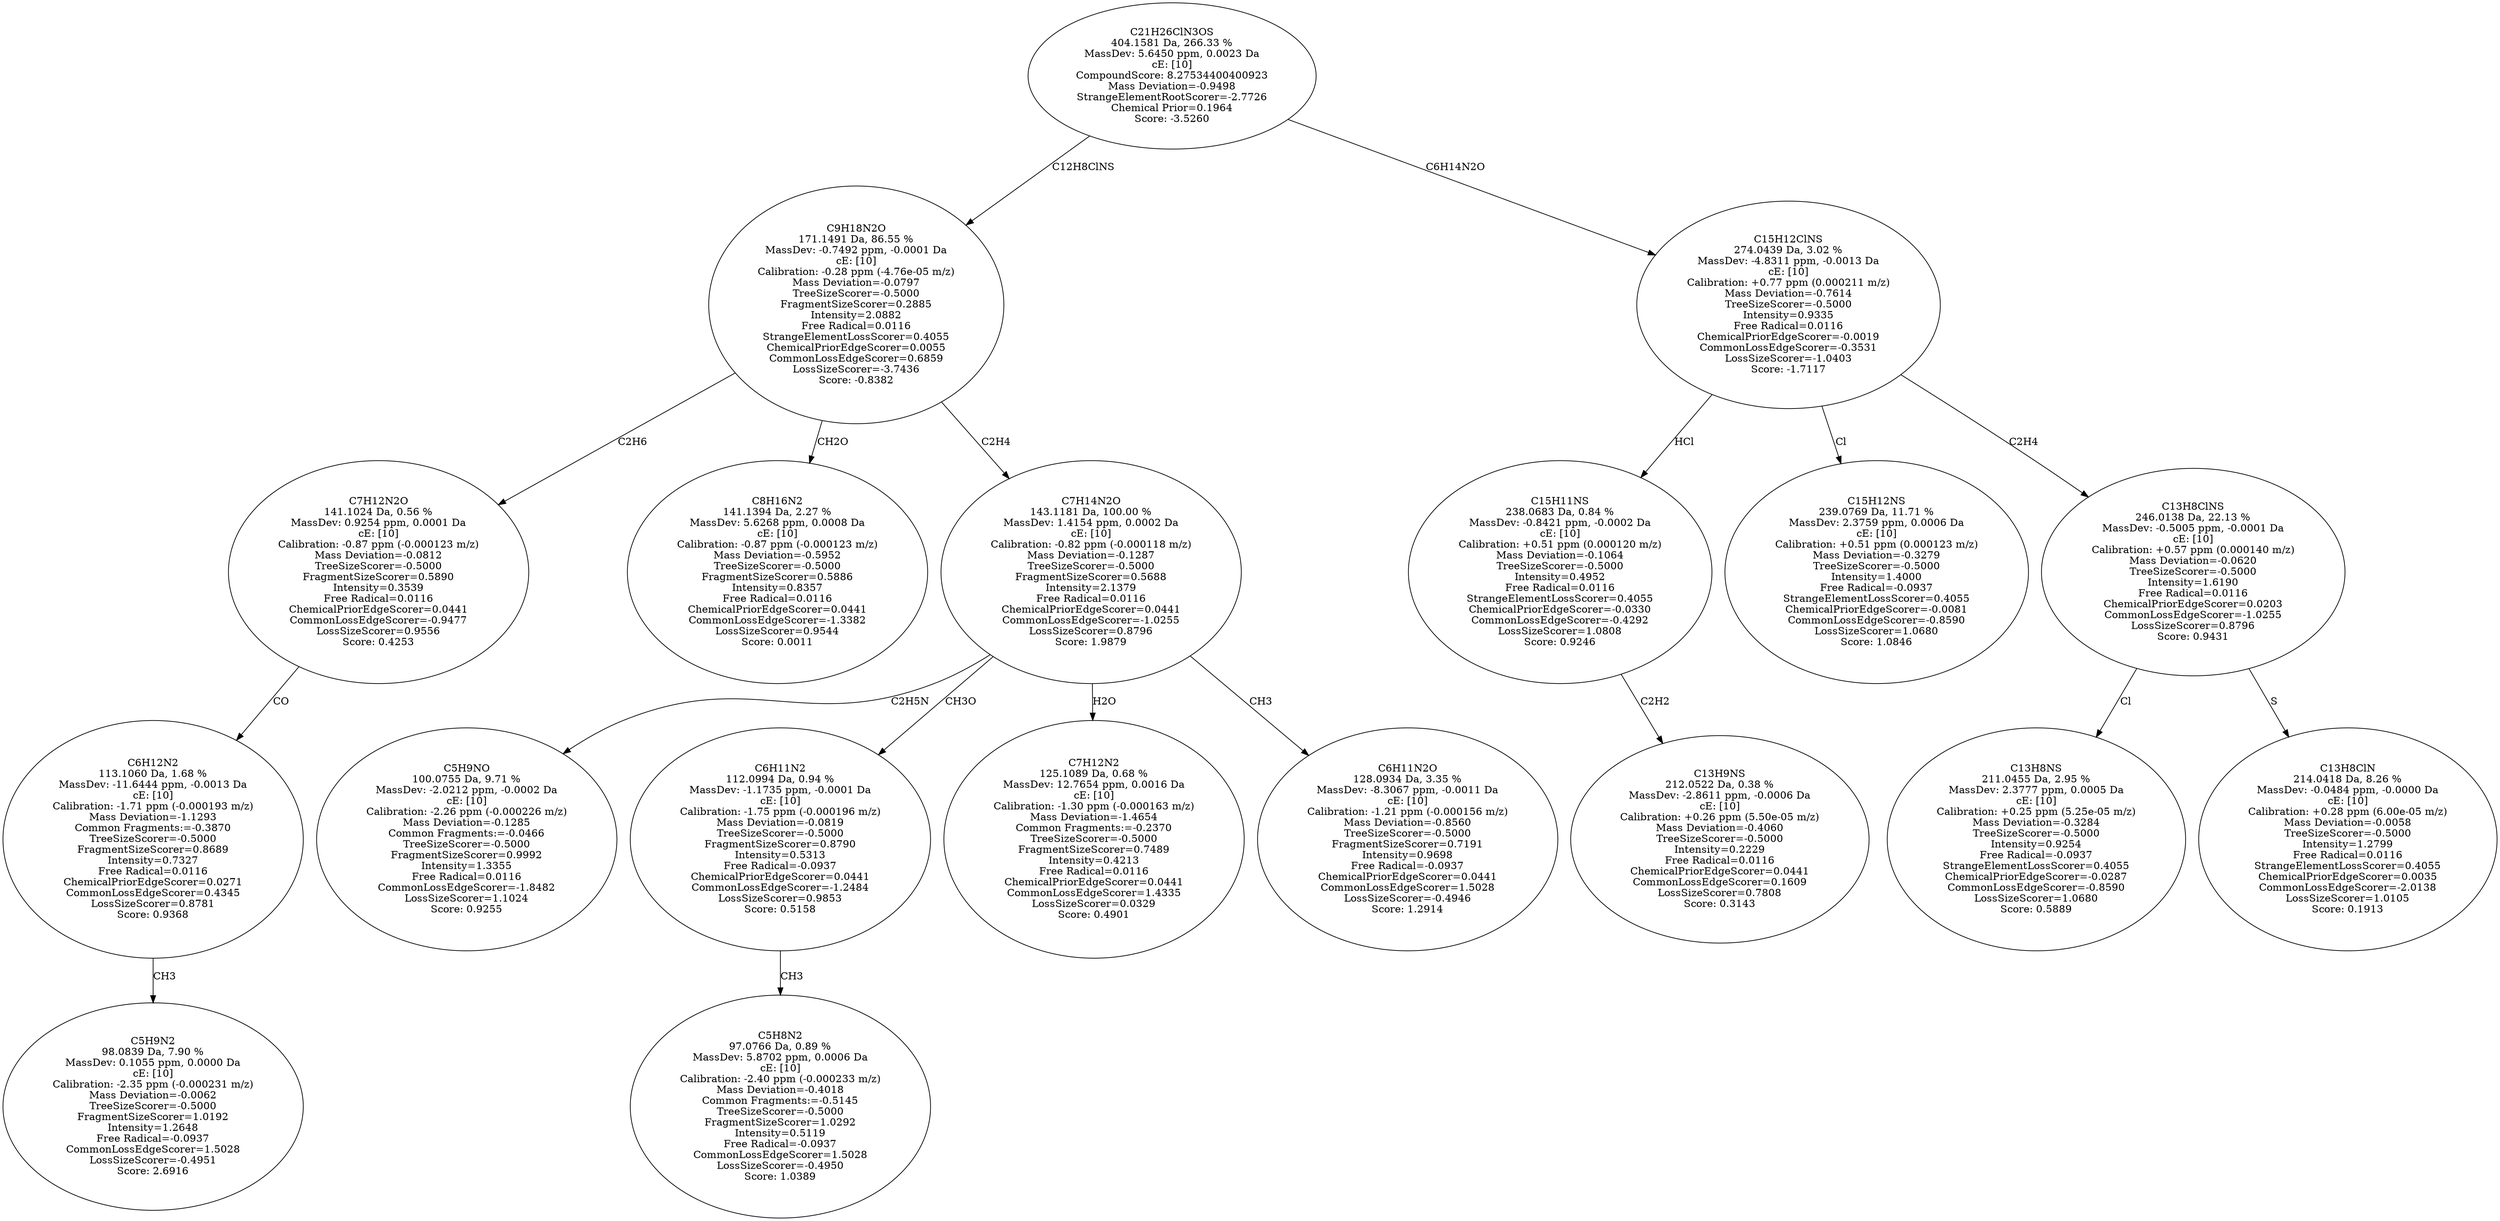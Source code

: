 strict digraph {
v1 [label="C5H9N2\n98.0839 Da, 7.90 %\nMassDev: 0.1055 ppm, 0.0000 Da\ncE: [10]\nCalibration: -2.35 ppm (-0.000231 m/z)\nMass Deviation=-0.0062\nTreeSizeScorer=-0.5000\nFragmentSizeScorer=1.0192\nIntensity=1.2648\nFree Radical=-0.0937\nCommonLossEdgeScorer=1.5028\nLossSizeScorer=-0.4951\nScore: 2.6916"];
v2 [label="C6H12N2\n113.1060 Da, 1.68 %\nMassDev: -11.6444 ppm, -0.0013 Da\ncE: [10]\nCalibration: -1.71 ppm (-0.000193 m/z)\nMass Deviation=-1.1293\nCommon Fragments:=-0.3870\nTreeSizeScorer=-0.5000\nFragmentSizeScorer=0.8689\nIntensity=0.7327\nFree Radical=0.0116\nChemicalPriorEdgeScorer=0.0271\nCommonLossEdgeScorer=0.4345\nLossSizeScorer=0.8781\nScore: 0.9368"];
v3 [label="C7H12N2O\n141.1024 Da, 0.56 %\nMassDev: 0.9254 ppm, 0.0001 Da\ncE: [10]\nCalibration: -0.87 ppm (-0.000123 m/z)\nMass Deviation=-0.0812\nTreeSizeScorer=-0.5000\nFragmentSizeScorer=0.5890\nIntensity=0.3539\nFree Radical=0.0116\nChemicalPriorEdgeScorer=0.0441\nCommonLossEdgeScorer=-0.9477\nLossSizeScorer=0.9556\nScore: 0.4253"];
v4 [label="C8H16N2\n141.1394 Da, 2.27 %\nMassDev: 5.6268 ppm, 0.0008 Da\ncE: [10]\nCalibration: -0.87 ppm (-0.000123 m/z)\nMass Deviation=-0.5952\nTreeSizeScorer=-0.5000\nFragmentSizeScorer=0.5886\nIntensity=0.8357\nFree Radical=0.0116\nChemicalPriorEdgeScorer=0.0441\nCommonLossEdgeScorer=-1.3382\nLossSizeScorer=0.9544\nScore: 0.0011"];
v5 [label="C5H9NO\n100.0755 Da, 9.71 %\nMassDev: -2.0212 ppm, -0.0002 Da\ncE: [10]\nCalibration: -2.26 ppm (-0.000226 m/z)\nMass Deviation=-0.1285\nCommon Fragments:=-0.0466\nTreeSizeScorer=-0.5000\nFragmentSizeScorer=0.9992\nIntensity=1.3355\nFree Radical=0.0116\nCommonLossEdgeScorer=-1.8482\nLossSizeScorer=1.1024\nScore: 0.9255"];
v6 [label="C5H8N2\n97.0766 Da, 0.89 %\nMassDev: 5.8702 ppm, 0.0006 Da\ncE: [10]\nCalibration: -2.40 ppm (-0.000233 m/z)\nMass Deviation=-0.4018\nCommon Fragments:=-0.5145\nTreeSizeScorer=-0.5000\nFragmentSizeScorer=1.0292\nIntensity=0.5119\nFree Radical=-0.0937\nCommonLossEdgeScorer=1.5028\nLossSizeScorer=-0.4950\nScore: 1.0389"];
v7 [label="C6H11N2\n112.0994 Da, 0.94 %\nMassDev: -1.1735 ppm, -0.0001 Da\ncE: [10]\nCalibration: -1.75 ppm (-0.000196 m/z)\nMass Deviation=-0.0819\nTreeSizeScorer=-0.5000\nFragmentSizeScorer=0.8790\nIntensity=0.5313\nFree Radical=-0.0937\nChemicalPriorEdgeScorer=0.0441\nCommonLossEdgeScorer=-1.2484\nLossSizeScorer=0.9853\nScore: 0.5158"];
v8 [label="C7H12N2\n125.1089 Da, 0.68 %\nMassDev: 12.7654 ppm, 0.0016 Da\ncE: [10]\nCalibration: -1.30 ppm (-0.000163 m/z)\nMass Deviation=-1.4654\nCommon Fragments:=-0.2370\nTreeSizeScorer=-0.5000\nFragmentSizeScorer=0.7489\nIntensity=0.4213\nFree Radical=0.0116\nChemicalPriorEdgeScorer=0.0441\nCommonLossEdgeScorer=1.4335\nLossSizeScorer=0.0329\nScore: 0.4901"];
v9 [label="C6H11N2O\n128.0934 Da, 3.35 %\nMassDev: -8.3067 ppm, -0.0011 Da\ncE: [10]\nCalibration: -1.21 ppm (-0.000156 m/z)\nMass Deviation=-0.8560\nTreeSizeScorer=-0.5000\nFragmentSizeScorer=0.7191\nIntensity=0.9698\nFree Radical=-0.0937\nChemicalPriorEdgeScorer=0.0441\nCommonLossEdgeScorer=1.5028\nLossSizeScorer=-0.4946\nScore: 1.2914"];
v10 [label="C7H14N2O\n143.1181 Da, 100.00 %\nMassDev: 1.4154 ppm, 0.0002 Da\ncE: [10]\nCalibration: -0.82 ppm (-0.000118 m/z)\nMass Deviation=-0.1287\nTreeSizeScorer=-0.5000\nFragmentSizeScorer=0.5688\nIntensity=2.1379\nFree Radical=0.0116\nChemicalPriorEdgeScorer=0.0441\nCommonLossEdgeScorer=-1.0255\nLossSizeScorer=0.8796\nScore: 1.9879"];
v11 [label="C9H18N2O\n171.1491 Da, 86.55 %\nMassDev: -0.7492 ppm, -0.0001 Da\ncE: [10]\nCalibration: -0.28 ppm (-4.76e-05 m/z)\nMass Deviation=-0.0797\nTreeSizeScorer=-0.5000\nFragmentSizeScorer=0.2885\nIntensity=2.0882\nFree Radical=0.0116\nStrangeElementLossScorer=0.4055\nChemicalPriorEdgeScorer=0.0055\nCommonLossEdgeScorer=0.6859\nLossSizeScorer=-3.7436\nScore: -0.8382"];
v12 [label="C13H9NS\n212.0522 Da, 0.38 %\nMassDev: -2.8611 ppm, -0.0006 Da\ncE: [10]\nCalibration: +0.26 ppm (5.50e-05 m/z)\nMass Deviation=-0.4060\nTreeSizeScorer=-0.5000\nIntensity=0.2229\nFree Radical=0.0116\nChemicalPriorEdgeScorer=0.0441\nCommonLossEdgeScorer=0.1609\nLossSizeScorer=0.7808\nScore: 0.3143"];
v13 [label="C15H11NS\n238.0683 Da, 0.84 %\nMassDev: -0.8421 ppm, -0.0002 Da\ncE: [10]\nCalibration: +0.51 ppm (0.000120 m/z)\nMass Deviation=-0.1064\nTreeSizeScorer=-0.5000\nIntensity=0.4952\nFree Radical=0.0116\nStrangeElementLossScorer=0.4055\nChemicalPriorEdgeScorer=-0.0330\nCommonLossEdgeScorer=-0.4292\nLossSizeScorer=1.0808\nScore: 0.9246"];
v14 [label="C15H12NS\n239.0769 Da, 11.71 %\nMassDev: 2.3759 ppm, 0.0006 Da\ncE: [10]\nCalibration: +0.51 ppm (0.000123 m/z)\nMass Deviation=-0.3279\nTreeSizeScorer=-0.5000\nIntensity=1.4000\nFree Radical=-0.0937\nStrangeElementLossScorer=0.4055\nChemicalPriorEdgeScorer=-0.0081\nCommonLossEdgeScorer=-0.8590\nLossSizeScorer=1.0680\nScore: 1.0846"];
v15 [label="C13H8NS\n211.0455 Da, 2.95 %\nMassDev: 2.3777 ppm, 0.0005 Da\ncE: [10]\nCalibration: +0.25 ppm (5.25e-05 m/z)\nMass Deviation=-0.3284\nTreeSizeScorer=-0.5000\nIntensity=0.9254\nFree Radical=-0.0937\nStrangeElementLossScorer=0.4055\nChemicalPriorEdgeScorer=-0.0287\nCommonLossEdgeScorer=-0.8590\nLossSizeScorer=1.0680\nScore: 0.5889"];
v16 [label="C13H8ClN\n214.0418 Da, 8.26 %\nMassDev: -0.0484 ppm, -0.0000 Da\ncE: [10]\nCalibration: +0.28 ppm (6.00e-05 m/z)\nMass Deviation=-0.0058\nTreeSizeScorer=-0.5000\nIntensity=1.2799\nFree Radical=0.0116\nStrangeElementLossScorer=0.4055\nChemicalPriorEdgeScorer=0.0035\nCommonLossEdgeScorer=-2.0138\nLossSizeScorer=1.0105\nScore: 0.1913"];
v17 [label="C13H8ClNS\n246.0138 Da, 22.13 %\nMassDev: -0.5005 ppm, -0.0001 Da\ncE: [10]\nCalibration: +0.57 ppm (0.000140 m/z)\nMass Deviation=-0.0620\nTreeSizeScorer=-0.5000\nIntensity=1.6190\nFree Radical=0.0116\nChemicalPriorEdgeScorer=0.0203\nCommonLossEdgeScorer=-1.0255\nLossSizeScorer=0.8796\nScore: 0.9431"];
v18 [label="C15H12ClNS\n274.0439 Da, 3.02 %\nMassDev: -4.8311 ppm, -0.0013 Da\ncE: [10]\nCalibration: +0.77 ppm (0.000211 m/z)\nMass Deviation=-0.7614\nTreeSizeScorer=-0.5000\nIntensity=0.9335\nFree Radical=0.0116\nChemicalPriorEdgeScorer=-0.0019\nCommonLossEdgeScorer=-0.3531\nLossSizeScorer=-1.0403\nScore: -1.7117"];
v19 [label="C21H26ClN3OS\n404.1581 Da, 266.33 %\nMassDev: 5.6450 ppm, 0.0023 Da\ncE: [10]\nCompoundScore: 8.27534400400923\nMass Deviation=-0.9498\nStrangeElementRootScorer=-2.7726\nChemical Prior=0.1964\nScore: -3.5260"];
v2 -> v1 [label="CH3"];
v3 -> v2 [label="CO"];
v11 -> v3 [label="C2H6"];
v11 -> v4 [label="CH2O"];
v10 -> v5 [label="C2H5N"];
v7 -> v6 [label="CH3"];
v10 -> v7 [label="CH3O"];
v10 -> v8 [label="H2O"];
v10 -> v9 [label="CH3"];
v11 -> v10 [label="C2H4"];
v19 -> v11 [label="C12H8ClNS"];
v13 -> v12 [label="C2H2"];
v18 -> v13 [label="HCl"];
v18 -> v14 [label="Cl"];
v17 -> v15 [label="Cl"];
v17 -> v16 [label="S"];
v18 -> v17 [label="C2H4"];
v19 -> v18 [label="C6H14N2O"];
}